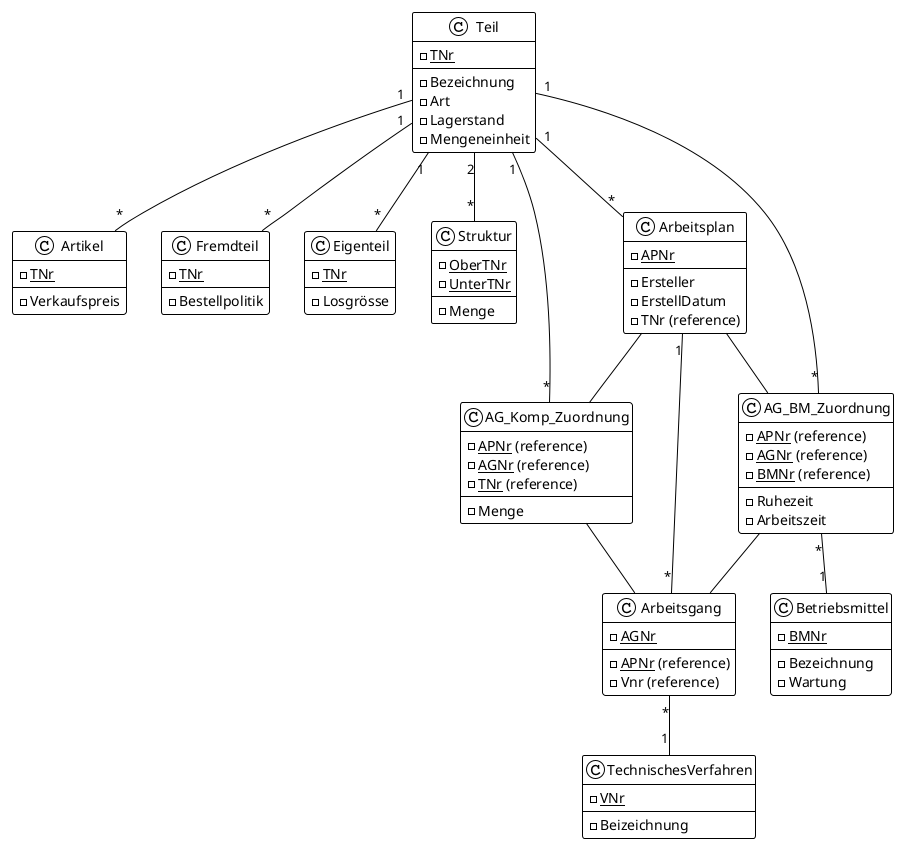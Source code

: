 @startuml
!theme plain

class Teil {
    - <u>TNr</u>
    ---
    - Bezeichnung
    - Art
    - Lagerstand
    - Mengeneinheit
}

class Artikel {
    - <u>TNr</u>
    ---
    - Verkaufspreis
}

class Fremdteil {
    - <u>TNr</u>
    ---
    - Bestellpolitik
}

class Eigenteil {
    - <u>TNr</u>
    ---
    - Losgrösse
}

class Struktur {
    - <u>OberTNr</u>
    - <u>UnterTNr</u>
    ---
    - Menge
}

class Arbeitsplan {
    - <u>APNr</u>
    ---
    - Ersteller
    - ErstellDatum
    - TNr (reference)
}

class Arbeitsgang {
    - <u>AGNr</u>
    ---
    - <u>APNr</u> (reference)
    - Vnr (reference)
}

class TechnischesVerfahren {
    - <u>VNr</u>
    ---
    - Beizeichnung
}

class Betriebsmittel {
    - <u>BMNr</u>
    ---
    - Bezeichnung
    - Wartung
}

class AG_BM_Zuordnung {
    - <u>APNr</u> (reference)
    - <u>AGNr</u> (reference)
    - <u>BMNr</u> (reference)
    ---
    - Ruhezeit
    - Arbeitszeit
}

class AG_Komp_Zuordnung {
    - <u>APNr</u> (reference)
    - <u>AGNr</u> (reference)
    - <u>TNr</u> (reference)
    ----
    - Menge
}

Teil "1"--"*" Eigenteil
Teil "1"--"*" Fremdteil
Teil "1"--"*" Artikel
Teil "2"--"*" Struktur
Teil "1"--"*" Arbeitsplan
Teil "1"--"*" AG_BM_Zuordnung
Teil "1"--"*" AG_Komp_Zuordnung

Arbeitsplan "1"--"*" Arbeitsgang
Arbeitsplan -- AG_Komp_Zuordnung
Arbeitsplan -- AG_BM_Zuordnung
AG_Komp_Zuordnung -- Arbeitsgang

AG_BM_Zuordnung "*"--"1" Betriebsmittel
AG_BM_Zuordnung  -- Arbeitsgang


Arbeitsgang "*"--"1" TechnischesVerfahren

@enduml